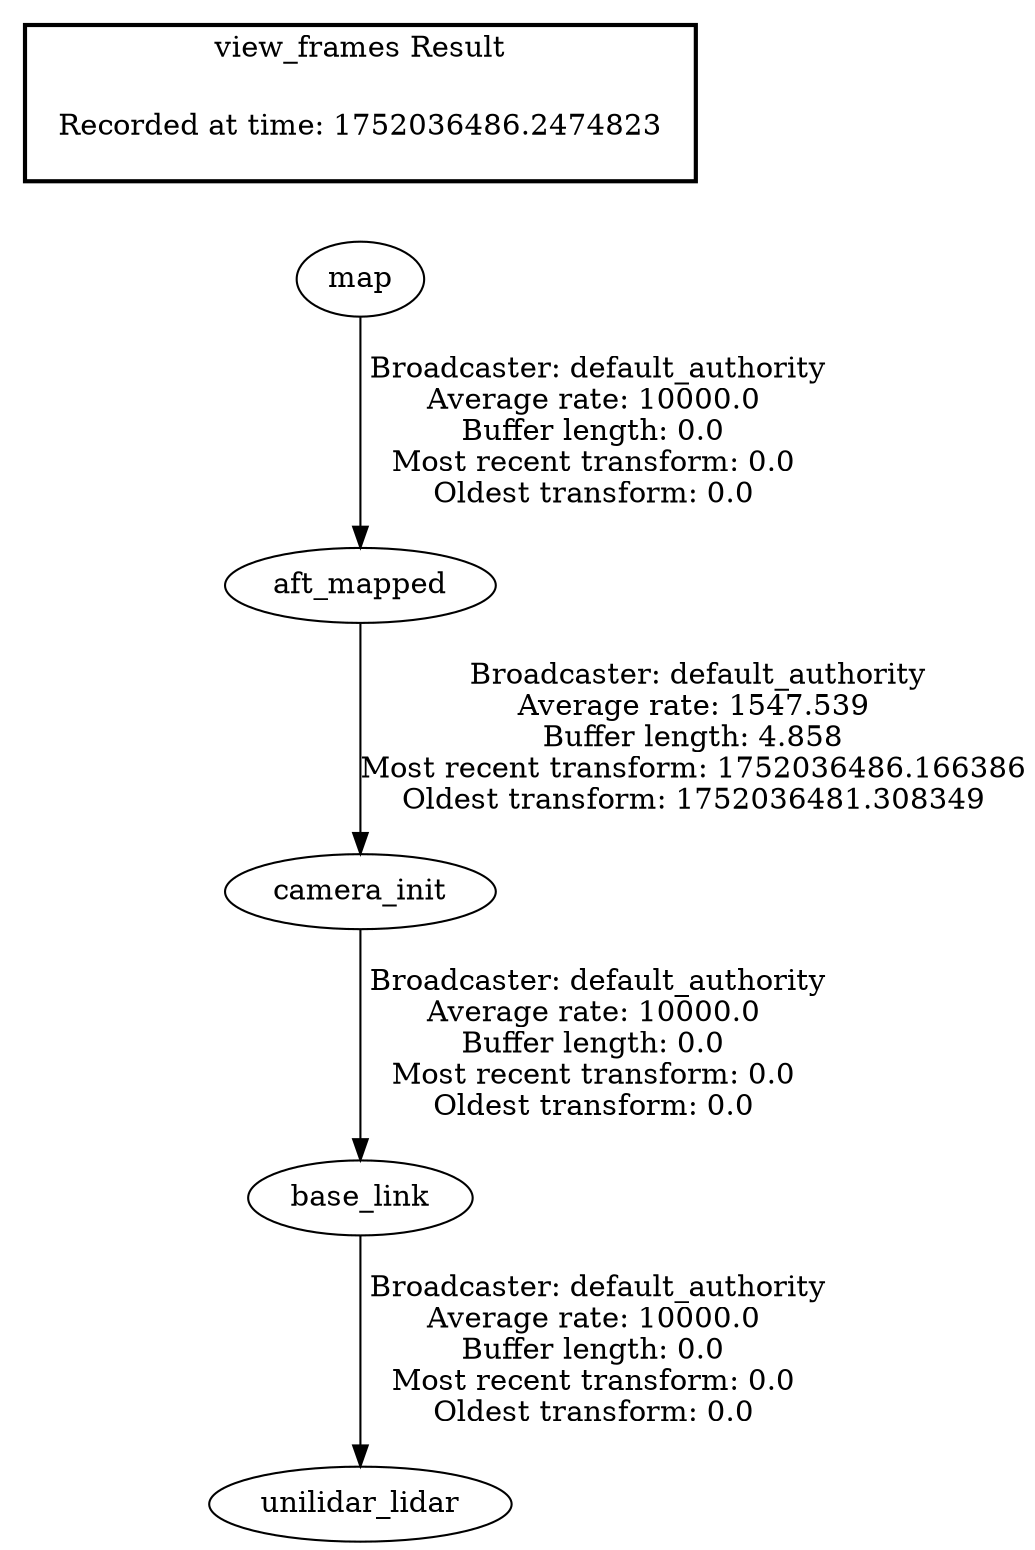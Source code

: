 digraph G {
"base_link" -> "unilidar_lidar"[label=" Broadcaster: default_authority\nAverage rate: 10000.0\nBuffer length: 0.0\nMost recent transform: 0.0\nOldest transform: 0.0\n"];
"camera_init" -> "base_link"[label=" Broadcaster: default_authority\nAverage rate: 10000.0\nBuffer length: 0.0\nMost recent transform: 0.0\nOldest transform: 0.0\n"];
"map" -> "aft_mapped"[label=" Broadcaster: default_authority\nAverage rate: 10000.0\nBuffer length: 0.0\nMost recent transform: 0.0\nOldest transform: 0.0\n"];
"aft_mapped" -> "camera_init"[label=" Broadcaster: default_authority\nAverage rate: 1547.539\nBuffer length: 4.858\nMost recent transform: 1752036486.166386\nOldest transform: 1752036481.308349\n"];
edge [style=invis];
 subgraph cluster_legend { style=bold; color=black; label ="view_frames Result";
"Recorded at time: 1752036486.2474823"[ shape=plaintext ] ;
}->"map";
}